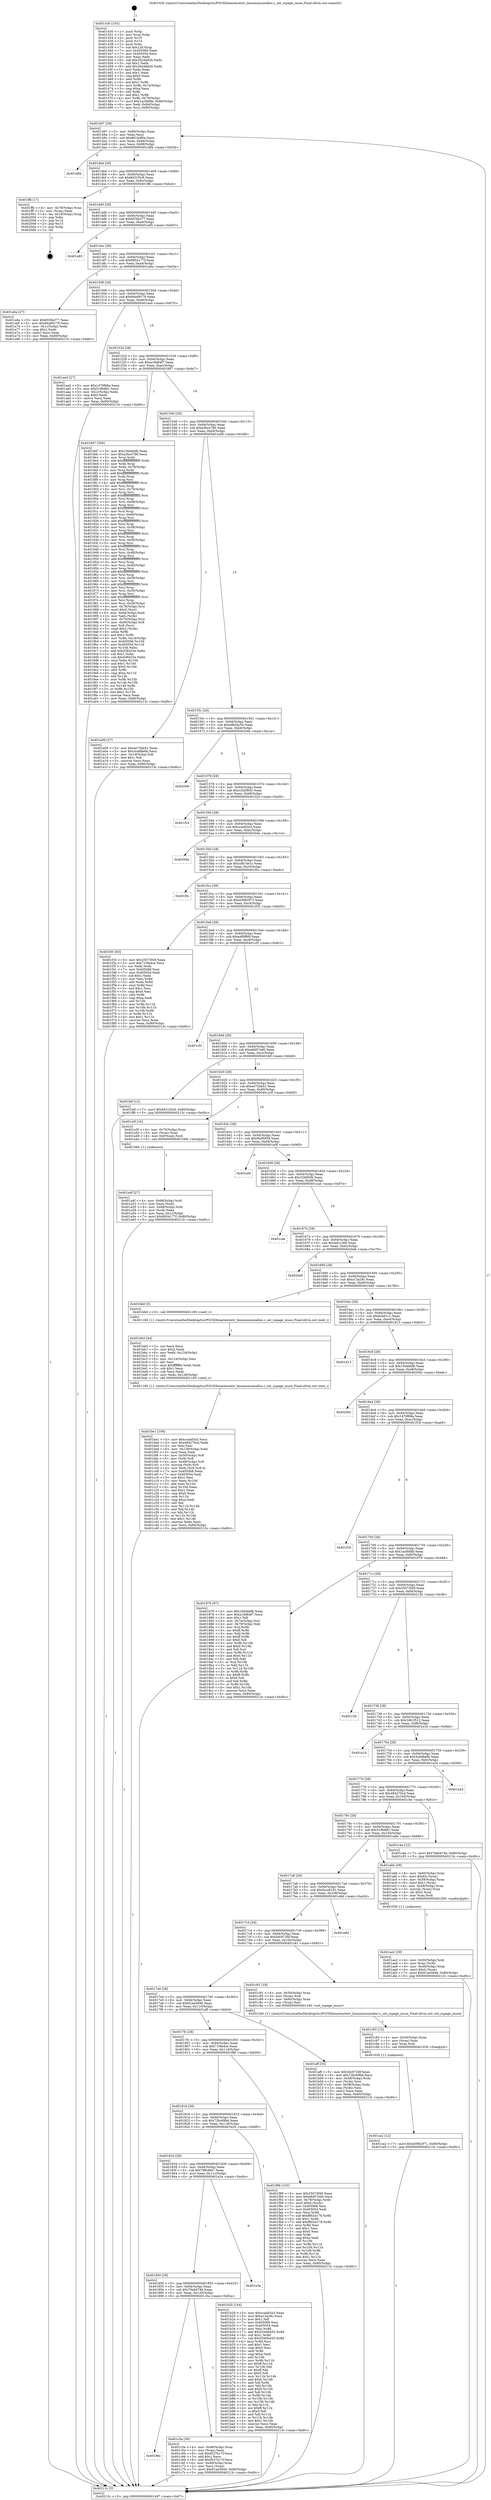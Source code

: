 digraph "0x401430" {
  label = "0x401430 (/mnt/c/Users/mathe/Desktop/tcc/POCII/binaries/extr_linuxmmzsmalloc.c_set_zspage_inuse_Final-ollvm.out::main(0))"
  labelloc = "t"
  node[shape=record]

  Entry [label="",width=0.3,height=0.3,shape=circle,fillcolor=black,style=filled]
  "0x401497" [label="{
     0x401497 [29]\l
     | [instrs]\l
     &nbsp;&nbsp;0x401497 \<+3\>: mov -0x80(%rbp),%eax\l
     &nbsp;&nbsp;0x40149a \<+2\>: mov %eax,%ecx\l
     &nbsp;&nbsp;0x40149c \<+6\>: sub $0x801bdf6a,%ecx\l
     &nbsp;&nbsp;0x4014a2 \<+6\>: mov %eax,-0x94(%rbp)\l
     &nbsp;&nbsp;0x4014a8 \<+6\>: mov %ecx,-0x98(%rbp)\l
     &nbsp;&nbsp;0x4014ae \<+6\>: je 0000000000401d6b \<main+0x93b\>\l
  }"]
  "0x401d6b" [label="{
     0x401d6b\l
  }", style=dashed]
  "0x4014b4" [label="{
     0x4014b4 [28]\l
     | [instrs]\l
     &nbsp;&nbsp;0x4014b4 \<+5\>: jmp 00000000004014b9 \<main+0x89\>\l
     &nbsp;&nbsp;0x4014b9 \<+6\>: mov -0x94(%rbp),%eax\l
     &nbsp;&nbsp;0x4014bf \<+5\>: sub $0x8431f3c8,%eax\l
     &nbsp;&nbsp;0x4014c4 \<+6\>: mov %eax,-0x9c(%rbp)\l
     &nbsp;&nbsp;0x4014ca \<+6\>: je 0000000000401ffb \<main+0xbcb\>\l
  }"]
  Exit [label="",width=0.3,height=0.3,shape=circle,fillcolor=black,style=filled,peripheries=2]
  "0x401ffb" [label="{
     0x401ffb [17]\l
     | [instrs]\l
     &nbsp;&nbsp;0x401ffb \<+4\>: mov -0x78(%rbp),%rax\l
     &nbsp;&nbsp;0x401fff \<+2\>: mov (%rax),%eax\l
     &nbsp;&nbsp;0x402001 \<+4\>: lea -0x18(%rbp),%rsp\l
     &nbsp;&nbsp;0x402005 \<+1\>: pop %rbx\l
     &nbsp;&nbsp;0x402006 \<+2\>: pop %r14\l
     &nbsp;&nbsp;0x402008 \<+2\>: pop %r15\l
     &nbsp;&nbsp;0x40200a \<+1\>: pop %rbp\l
     &nbsp;&nbsp;0x40200b \<+1\>: ret\l
  }"]
  "0x4014d0" [label="{
     0x4014d0 [28]\l
     | [instrs]\l
     &nbsp;&nbsp;0x4014d0 \<+5\>: jmp 00000000004014d5 \<main+0xa5\>\l
     &nbsp;&nbsp;0x4014d5 \<+6\>: mov -0x94(%rbp),%eax\l
     &nbsp;&nbsp;0x4014db \<+5\>: sub $0x853fa377,%eax\l
     &nbsp;&nbsp;0x4014e0 \<+6\>: mov %eax,-0xa0(%rbp)\l
     &nbsp;&nbsp;0x4014e6 \<+6\>: je 0000000000401a85 \<main+0x655\>\l
  }"]
  "0x401ca2" [label="{
     0x401ca2 [12]\l
     | [instrs]\l
     &nbsp;&nbsp;0x401ca2 \<+7\>: movl $0xd3982971,-0x80(%rbp)\l
     &nbsp;&nbsp;0x401ca9 \<+5\>: jmp 000000000040213c \<main+0xd0c\>\l
  }"]
  "0x401a85" [label="{
     0x401a85\l
  }", style=dashed]
  "0x4014ec" [label="{
     0x4014ec [28]\l
     | [instrs]\l
     &nbsp;&nbsp;0x4014ec \<+5\>: jmp 00000000004014f1 \<main+0xc1\>\l
     &nbsp;&nbsp;0x4014f1 \<+6\>: mov -0x94(%rbp),%eax\l
     &nbsp;&nbsp;0x4014f7 \<+5\>: sub $0x8954177f,%eax\l
     &nbsp;&nbsp;0x4014fc \<+6\>: mov %eax,-0xa4(%rbp)\l
     &nbsp;&nbsp;0x401502 \<+6\>: je 0000000000401a6a \<main+0x63a\>\l
  }"]
  "0x401c93" [label="{
     0x401c93 [15]\l
     | [instrs]\l
     &nbsp;&nbsp;0x401c93 \<+4\>: mov -0x50(%rbp),%rax\l
     &nbsp;&nbsp;0x401c97 \<+3\>: mov (%rax),%rax\l
     &nbsp;&nbsp;0x401c9a \<+3\>: mov %rax,%rdi\l
     &nbsp;&nbsp;0x401c9d \<+5\>: call 0000000000401030 \<free@plt\>\l
     | [calls]\l
     &nbsp;&nbsp;0x401030 \{1\} (unknown)\l
  }"]
  "0x401a6a" [label="{
     0x401a6a [27]\l
     | [instrs]\l
     &nbsp;&nbsp;0x401a6a \<+5\>: mov $0x853fa377,%eax\l
     &nbsp;&nbsp;0x401a6f \<+5\>: mov $0x94a99179,%ecx\l
     &nbsp;&nbsp;0x401a74 \<+3\>: mov -0x1c(%rbp),%edx\l
     &nbsp;&nbsp;0x401a77 \<+3\>: cmp $0x1,%edx\l
     &nbsp;&nbsp;0x401a7a \<+3\>: cmovl %ecx,%eax\l
     &nbsp;&nbsp;0x401a7d \<+3\>: mov %eax,-0x80(%rbp)\l
     &nbsp;&nbsp;0x401a80 \<+5\>: jmp 000000000040213c \<main+0xd0c\>\l
  }"]
  "0x401508" [label="{
     0x401508 [28]\l
     | [instrs]\l
     &nbsp;&nbsp;0x401508 \<+5\>: jmp 000000000040150d \<main+0xdd\>\l
     &nbsp;&nbsp;0x40150d \<+6\>: mov -0x94(%rbp),%eax\l
     &nbsp;&nbsp;0x401513 \<+5\>: sub $0x94a99179,%eax\l
     &nbsp;&nbsp;0x401518 \<+6\>: mov %eax,-0xa8(%rbp)\l
     &nbsp;&nbsp;0x40151e \<+6\>: je 0000000000401aa0 \<main+0x670\>\l
  }"]
  "0x40186c" [label="{
     0x40186c\l
  }", style=dashed]
  "0x401aa0" [label="{
     0x401aa0 [27]\l
     | [instrs]\l
     &nbsp;&nbsp;0x401aa0 \<+5\>: mov $0x1479f68a,%eax\l
     &nbsp;&nbsp;0x401aa5 \<+5\>: mov $0x51f9dfd1,%ecx\l
     &nbsp;&nbsp;0x401aaa \<+3\>: mov -0x1c(%rbp),%edx\l
     &nbsp;&nbsp;0x401aad \<+3\>: cmp $0x0,%edx\l
     &nbsp;&nbsp;0x401ab0 \<+3\>: cmove %ecx,%eax\l
     &nbsp;&nbsp;0x401ab3 \<+3\>: mov %eax,-0x80(%rbp)\l
     &nbsp;&nbsp;0x401ab6 \<+5\>: jmp 000000000040213c \<main+0xd0c\>\l
  }"]
  "0x401524" [label="{
     0x401524 [28]\l
     | [instrs]\l
     &nbsp;&nbsp;0x401524 \<+5\>: jmp 0000000000401529 \<main+0xf9\>\l
     &nbsp;&nbsp;0x401529 \<+6\>: mov -0x94(%rbp),%eax\l
     &nbsp;&nbsp;0x40152f \<+5\>: sub $0xa19d64f7,%eax\l
     &nbsp;&nbsp;0x401534 \<+6\>: mov %eax,-0xac(%rbp)\l
     &nbsp;&nbsp;0x40153a \<+6\>: je 00000000004018d7 \<main+0x4a7\>\l
  }"]
  "0x401c5a" [label="{
     0x401c5a [39]\l
     | [instrs]\l
     &nbsp;&nbsp;0x401c5a \<+4\>: mov -0x48(%rbp),%rax\l
     &nbsp;&nbsp;0x401c5e \<+2\>: mov (%rax),%ecx\l
     &nbsp;&nbsp;0x401c60 \<+6\>: sub $0xf537b17f,%ecx\l
     &nbsp;&nbsp;0x401c66 \<+3\>: add $0x1,%ecx\l
     &nbsp;&nbsp;0x401c69 \<+6\>: add $0xf537b17f,%ecx\l
     &nbsp;&nbsp;0x401c6f \<+4\>: mov -0x48(%rbp),%rax\l
     &nbsp;&nbsp;0x401c73 \<+2\>: mov %ecx,(%rax)\l
     &nbsp;&nbsp;0x401c75 \<+7\>: movl $0x61ae5646,-0x80(%rbp)\l
     &nbsp;&nbsp;0x401c7c \<+5\>: jmp 000000000040213c \<main+0xd0c\>\l
  }"]
  "0x4018d7" [label="{
     0x4018d7 [306]\l
     | [instrs]\l
     &nbsp;&nbsp;0x4018d7 \<+5\>: mov $0x10d4bbfb,%eax\l
     &nbsp;&nbsp;0x4018dc \<+5\>: mov $0xa3bce786,%ecx\l
     &nbsp;&nbsp;0x4018e1 \<+3\>: mov %rsp,%rdx\l
     &nbsp;&nbsp;0x4018e4 \<+4\>: add $0xfffffffffffffff0,%rdx\l
     &nbsp;&nbsp;0x4018e8 \<+3\>: mov %rdx,%rsp\l
     &nbsp;&nbsp;0x4018eb \<+4\>: mov %rdx,-0x78(%rbp)\l
     &nbsp;&nbsp;0x4018ef \<+3\>: mov %rsp,%rdx\l
     &nbsp;&nbsp;0x4018f2 \<+4\>: add $0xfffffffffffffff0,%rdx\l
     &nbsp;&nbsp;0x4018f6 \<+3\>: mov %rdx,%rsp\l
     &nbsp;&nbsp;0x4018f9 \<+3\>: mov %rsp,%rsi\l
     &nbsp;&nbsp;0x4018fc \<+4\>: add $0xfffffffffffffff0,%rsi\l
     &nbsp;&nbsp;0x401900 \<+3\>: mov %rsi,%rsp\l
     &nbsp;&nbsp;0x401903 \<+4\>: mov %rsi,-0x70(%rbp)\l
     &nbsp;&nbsp;0x401907 \<+3\>: mov %rsp,%rsi\l
     &nbsp;&nbsp;0x40190a \<+4\>: add $0xfffffffffffffff0,%rsi\l
     &nbsp;&nbsp;0x40190e \<+3\>: mov %rsi,%rsp\l
     &nbsp;&nbsp;0x401911 \<+4\>: mov %rsi,-0x68(%rbp)\l
     &nbsp;&nbsp;0x401915 \<+3\>: mov %rsp,%rsi\l
     &nbsp;&nbsp;0x401918 \<+4\>: add $0xfffffffffffffff0,%rsi\l
     &nbsp;&nbsp;0x40191c \<+3\>: mov %rsi,%rsp\l
     &nbsp;&nbsp;0x40191f \<+4\>: mov %rsi,-0x60(%rbp)\l
     &nbsp;&nbsp;0x401923 \<+3\>: mov %rsp,%rsi\l
     &nbsp;&nbsp;0x401926 \<+4\>: add $0xfffffffffffffff0,%rsi\l
     &nbsp;&nbsp;0x40192a \<+3\>: mov %rsi,%rsp\l
     &nbsp;&nbsp;0x40192d \<+4\>: mov %rsi,-0x58(%rbp)\l
     &nbsp;&nbsp;0x401931 \<+3\>: mov %rsp,%rsi\l
     &nbsp;&nbsp;0x401934 \<+4\>: add $0xfffffffffffffff0,%rsi\l
     &nbsp;&nbsp;0x401938 \<+3\>: mov %rsi,%rsp\l
     &nbsp;&nbsp;0x40193b \<+4\>: mov %rsi,-0x50(%rbp)\l
     &nbsp;&nbsp;0x40193f \<+3\>: mov %rsp,%rsi\l
     &nbsp;&nbsp;0x401942 \<+4\>: add $0xfffffffffffffff0,%rsi\l
     &nbsp;&nbsp;0x401946 \<+3\>: mov %rsi,%rsp\l
     &nbsp;&nbsp;0x401949 \<+4\>: mov %rsi,-0x48(%rbp)\l
     &nbsp;&nbsp;0x40194d \<+3\>: mov %rsp,%rsi\l
     &nbsp;&nbsp;0x401950 \<+4\>: add $0xfffffffffffffff0,%rsi\l
     &nbsp;&nbsp;0x401954 \<+3\>: mov %rsi,%rsp\l
     &nbsp;&nbsp;0x401957 \<+4\>: mov %rsi,-0x40(%rbp)\l
     &nbsp;&nbsp;0x40195b \<+3\>: mov %rsp,%rsi\l
     &nbsp;&nbsp;0x40195e \<+4\>: add $0xfffffffffffffff0,%rsi\l
     &nbsp;&nbsp;0x401962 \<+3\>: mov %rsi,%rsp\l
     &nbsp;&nbsp;0x401965 \<+4\>: mov %rsi,-0x38(%rbp)\l
     &nbsp;&nbsp;0x401969 \<+3\>: mov %rsp,%rsi\l
     &nbsp;&nbsp;0x40196c \<+4\>: add $0xfffffffffffffff0,%rsi\l
     &nbsp;&nbsp;0x401970 \<+3\>: mov %rsi,%rsp\l
     &nbsp;&nbsp;0x401973 \<+4\>: mov %rsi,-0x30(%rbp)\l
     &nbsp;&nbsp;0x401977 \<+3\>: mov %rsp,%rsi\l
     &nbsp;&nbsp;0x40197a \<+4\>: add $0xfffffffffffffff0,%rsi\l
     &nbsp;&nbsp;0x40197e \<+3\>: mov %rsi,%rsp\l
     &nbsp;&nbsp;0x401981 \<+4\>: mov %rsi,-0x28(%rbp)\l
     &nbsp;&nbsp;0x401985 \<+4\>: mov -0x78(%rbp),%rsi\l
     &nbsp;&nbsp;0x401989 \<+6\>: movl $0x0,(%rsi)\l
     &nbsp;&nbsp;0x40198f \<+6\>: mov -0x84(%rbp),%edi\l
     &nbsp;&nbsp;0x401995 \<+2\>: mov %edi,(%rdx)\l
     &nbsp;&nbsp;0x401997 \<+4\>: mov -0x70(%rbp),%rsi\l
     &nbsp;&nbsp;0x40199b \<+7\>: mov -0x90(%rbp),%r8\l
     &nbsp;&nbsp;0x4019a2 \<+3\>: mov %r8,(%rsi)\l
     &nbsp;&nbsp;0x4019a5 \<+3\>: cmpl $0x2,(%rdx)\l
     &nbsp;&nbsp;0x4019a8 \<+4\>: setne %r9b\l
     &nbsp;&nbsp;0x4019ac \<+4\>: and $0x1,%r9b\l
     &nbsp;&nbsp;0x4019b0 \<+4\>: mov %r9b,-0x1d(%rbp)\l
     &nbsp;&nbsp;0x4019b4 \<+8\>: mov 0x405068,%r10d\l
     &nbsp;&nbsp;0x4019bc \<+8\>: mov 0x405054,%r11d\l
     &nbsp;&nbsp;0x4019c4 \<+3\>: mov %r10d,%ebx\l
     &nbsp;&nbsp;0x4019c7 \<+6\>: add $0xd38425e,%ebx\l
     &nbsp;&nbsp;0x4019cd \<+3\>: sub $0x1,%ebx\l
     &nbsp;&nbsp;0x4019d0 \<+6\>: sub $0xd38425e,%ebx\l
     &nbsp;&nbsp;0x4019d6 \<+4\>: imul %ebx,%r10d\l
     &nbsp;&nbsp;0x4019da \<+4\>: and $0x1,%r10d\l
     &nbsp;&nbsp;0x4019de \<+4\>: cmp $0x0,%r10d\l
     &nbsp;&nbsp;0x4019e2 \<+4\>: sete %r9b\l
     &nbsp;&nbsp;0x4019e6 \<+4\>: cmp $0xa,%r11d\l
     &nbsp;&nbsp;0x4019ea \<+4\>: setl %r14b\l
     &nbsp;&nbsp;0x4019ee \<+3\>: mov %r9b,%r15b\l
     &nbsp;&nbsp;0x4019f1 \<+3\>: and %r14b,%r15b\l
     &nbsp;&nbsp;0x4019f4 \<+3\>: xor %r14b,%r9b\l
     &nbsp;&nbsp;0x4019f7 \<+3\>: or %r9b,%r15b\l
     &nbsp;&nbsp;0x4019fa \<+4\>: test $0x1,%r15b\l
     &nbsp;&nbsp;0x4019fe \<+3\>: cmovne %ecx,%eax\l
     &nbsp;&nbsp;0x401a01 \<+3\>: mov %eax,-0x80(%rbp)\l
     &nbsp;&nbsp;0x401a04 \<+5\>: jmp 000000000040213c \<main+0xd0c\>\l
  }"]
  "0x401540" [label="{
     0x401540 [28]\l
     | [instrs]\l
     &nbsp;&nbsp;0x401540 \<+5\>: jmp 0000000000401545 \<main+0x115\>\l
     &nbsp;&nbsp;0x401545 \<+6\>: mov -0x94(%rbp),%eax\l
     &nbsp;&nbsp;0x40154b \<+5\>: sub $0xa3bce786,%eax\l
     &nbsp;&nbsp;0x401550 \<+6\>: mov %eax,-0xb0(%rbp)\l
     &nbsp;&nbsp;0x401556 \<+6\>: je 0000000000401a09 \<main+0x5d9\>\l
  }"]
  "0x401850" [label="{
     0x401850 [28]\l
     | [instrs]\l
     &nbsp;&nbsp;0x401850 \<+5\>: jmp 0000000000401855 \<main+0x425\>\l
     &nbsp;&nbsp;0x401855 \<+6\>: mov -0x94(%rbp),%eax\l
     &nbsp;&nbsp;0x40185b \<+5\>: sub $0x79a6474b,%eax\l
     &nbsp;&nbsp;0x401860 \<+6\>: mov %eax,-0x120(%rbp)\l
     &nbsp;&nbsp;0x401866 \<+6\>: je 0000000000401c5a \<main+0x82a\>\l
  }"]
  "0x401a09" [label="{
     0x401a09 [27]\l
     | [instrs]\l
     &nbsp;&nbsp;0x401a09 \<+5\>: mov $0xee72bb41,%eax\l
     &nbsp;&nbsp;0x401a0e \<+5\>: mov $0x3cdd8e6b,%ecx\l
     &nbsp;&nbsp;0x401a13 \<+3\>: mov -0x1d(%rbp),%dl\l
     &nbsp;&nbsp;0x401a16 \<+3\>: test $0x1,%dl\l
     &nbsp;&nbsp;0x401a19 \<+3\>: cmovne %ecx,%eax\l
     &nbsp;&nbsp;0x401a1c \<+3\>: mov %eax,-0x80(%rbp)\l
     &nbsp;&nbsp;0x401a1f \<+5\>: jmp 000000000040213c \<main+0xd0c\>\l
  }"]
  "0x40155c" [label="{
     0x40155c [28]\l
     | [instrs]\l
     &nbsp;&nbsp;0x40155c \<+5\>: jmp 0000000000401561 \<main+0x131\>\l
     &nbsp;&nbsp;0x401561 \<+6\>: mov -0x94(%rbp),%eax\l
     &nbsp;&nbsp;0x401567 \<+5\>: sub $0xa9b3ac5b,%eax\l
     &nbsp;&nbsp;0x40156c \<+6\>: mov %eax,-0xb4(%rbp)\l
     &nbsp;&nbsp;0x401572 \<+6\>: je 00000000004020fe \<main+0xcce\>\l
  }"]
  "0x401e3a" [label="{
     0x401e3a\l
  }", style=dashed]
  "0x4020fe" [label="{
     0x4020fe\l
  }", style=dashed]
  "0x401578" [label="{
     0x401578 [28]\l
     | [instrs]\l
     &nbsp;&nbsp;0x401578 \<+5\>: jmp 000000000040157d \<main+0x14d\>\l
     &nbsp;&nbsp;0x40157d \<+6\>: mov -0x94(%rbp),%eax\l
     &nbsp;&nbsp;0x401583 \<+5\>: sub $0xc3d2f845,%eax\l
     &nbsp;&nbsp;0x401588 \<+6\>: mov %eax,-0xb8(%rbp)\l
     &nbsp;&nbsp;0x40158e \<+6\>: je 0000000000401f24 \<main+0xaf4\>\l
  }"]
  "0x401be1" [label="{
     0x401be1 [109]\l
     | [instrs]\l
     &nbsp;&nbsp;0x401be1 \<+5\>: mov $0xccadd3a3,%ecx\l
     &nbsp;&nbsp;0x401be6 \<+5\>: mov $0x484270cd,%edx\l
     &nbsp;&nbsp;0x401beb \<+2\>: xor %esi,%esi\l
     &nbsp;&nbsp;0x401bed \<+6\>: mov -0x128(%rbp),%edi\l
     &nbsp;&nbsp;0x401bf3 \<+3\>: imul %eax,%edi\l
     &nbsp;&nbsp;0x401bf6 \<+4\>: mov -0x50(%rbp),%r8\l
     &nbsp;&nbsp;0x401bfa \<+3\>: mov (%r8),%r8\l
     &nbsp;&nbsp;0x401bfd \<+4\>: mov -0x48(%rbp),%r9\l
     &nbsp;&nbsp;0x401c01 \<+3\>: movslq (%r9),%r9\l
     &nbsp;&nbsp;0x401c04 \<+4\>: mov %edi,(%r8,%r9,4)\l
     &nbsp;&nbsp;0x401c08 \<+7\>: mov 0x405068,%eax\l
     &nbsp;&nbsp;0x401c0f \<+7\>: mov 0x405054,%edi\l
     &nbsp;&nbsp;0x401c16 \<+3\>: sub $0x1,%esi\l
     &nbsp;&nbsp;0x401c19 \<+3\>: mov %eax,%r10d\l
     &nbsp;&nbsp;0x401c1c \<+3\>: add %esi,%r10d\l
     &nbsp;&nbsp;0x401c1f \<+4\>: imul %r10d,%eax\l
     &nbsp;&nbsp;0x401c23 \<+3\>: and $0x1,%eax\l
     &nbsp;&nbsp;0x401c26 \<+3\>: cmp $0x0,%eax\l
     &nbsp;&nbsp;0x401c29 \<+4\>: sete %r11b\l
     &nbsp;&nbsp;0x401c2d \<+3\>: cmp $0xa,%edi\l
     &nbsp;&nbsp;0x401c30 \<+3\>: setl %bl\l
     &nbsp;&nbsp;0x401c33 \<+3\>: mov %r11b,%r14b\l
     &nbsp;&nbsp;0x401c36 \<+3\>: and %bl,%r14b\l
     &nbsp;&nbsp;0x401c39 \<+3\>: xor %bl,%r11b\l
     &nbsp;&nbsp;0x401c3c \<+3\>: or %r11b,%r14b\l
     &nbsp;&nbsp;0x401c3f \<+4\>: test $0x1,%r14b\l
     &nbsp;&nbsp;0x401c43 \<+3\>: cmovne %edx,%ecx\l
     &nbsp;&nbsp;0x401c46 \<+3\>: mov %ecx,-0x80(%rbp)\l
     &nbsp;&nbsp;0x401c49 \<+5\>: jmp 000000000040213c \<main+0xd0c\>\l
  }"]
  "0x401f24" [label="{
     0x401f24\l
  }", style=dashed]
  "0x401594" [label="{
     0x401594 [28]\l
     | [instrs]\l
     &nbsp;&nbsp;0x401594 \<+5\>: jmp 0000000000401599 \<main+0x169\>\l
     &nbsp;&nbsp;0x401599 \<+6\>: mov -0x94(%rbp),%eax\l
     &nbsp;&nbsp;0x40159f \<+5\>: sub $0xccadd3a3,%eax\l
     &nbsp;&nbsp;0x4015a4 \<+6\>: mov %eax,-0xbc(%rbp)\l
     &nbsp;&nbsp;0x4015aa \<+6\>: je 000000000040204e \<main+0xc1e\>\l
  }"]
  "0x401bb5" [label="{
     0x401bb5 [44]\l
     | [instrs]\l
     &nbsp;&nbsp;0x401bb5 \<+2\>: xor %ecx,%ecx\l
     &nbsp;&nbsp;0x401bb7 \<+5\>: mov $0x2,%edx\l
     &nbsp;&nbsp;0x401bbc \<+6\>: mov %edx,-0x124(%rbp)\l
     &nbsp;&nbsp;0x401bc2 \<+1\>: cltd\l
     &nbsp;&nbsp;0x401bc3 \<+6\>: mov -0x124(%rbp),%esi\l
     &nbsp;&nbsp;0x401bc9 \<+2\>: idiv %esi\l
     &nbsp;&nbsp;0x401bcb \<+6\>: imul $0xfffffffe,%edx,%edx\l
     &nbsp;&nbsp;0x401bd1 \<+3\>: sub $0x1,%ecx\l
     &nbsp;&nbsp;0x401bd4 \<+2\>: sub %ecx,%edx\l
     &nbsp;&nbsp;0x401bd6 \<+6\>: mov %edx,-0x128(%rbp)\l
     &nbsp;&nbsp;0x401bdc \<+5\>: call 0000000000401160 \<next_i\>\l
     | [calls]\l
     &nbsp;&nbsp;0x401160 \{1\} (/mnt/c/Users/mathe/Desktop/tcc/POCII/binaries/extr_linuxmmzsmalloc.c_set_zspage_inuse_Final-ollvm.out::next_i)\l
  }"]
  "0x40204e" [label="{
     0x40204e\l
  }", style=dashed]
  "0x4015b0" [label="{
     0x4015b0 [28]\l
     | [instrs]\l
     &nbsp;&nbsp;0x4015b0 \<+5\>: jmp 00000000004015b5 \<main+0x185\>\l
     &nbsp;&nbsp;0x4015b5 \<+6\>: mov -0x94(%rbp),%eax\l
     &nbsp;&nbsp;0x4015bb \<+5\>: sub $0xcd814e1c,%eax\l
     &nbsp;&nbsp;0x4015c0 \<+6\>: mov %eax,-0xc0(%rbp)\l
     &nbsp;&nbsp;0x4015c6 \<+6\>: je 0000000000401f0c \<main+0xadc\>\l
  }"]
  "0x401834" [label="{
     0x401834 [28]\l
     | [instrs]\l
     &nbsp;&nbsp;0x401834 \<+5\>: jmp 0000000000401839 \<main+0x409\>\l
     &nbsp;&nbsp;0x401839 \<+6\>: mov -0x94(%rbp),%eax\l
     &nbsp;&nbsp;0x40183f \<+5\>: sub $0x78fe48a7,%eax\l
     &nbsp;&nbsp;0x401844 \<+6\>: mov %eax,-0x11c(%rbp)\l
     &nbsp;&nbsp;0x40184a \<+6\>: je 0000000000401e3a \<main+0xa0a\>\l
  }"]
  "0x401f0c" [label="{
     0x401f0c\l
  }", style=dashed]
  "0x4015cc" [label="{
     0x4015cc [28]\l
     | [instrs]\l
     &nbsp;&nbsp;0x4015cc \<+5\>: jmp 00000000004015d1 \<main+0x1a1\>\l
     &nbsp;&nbsp;0x4015d1 \<+6\>: mov -0x94(%rbp),%eax\l
     &nbsp;&nbsp;0x4015d7 \<+5\>: sub $0xd3982971,%eax\l
     &nbsp;&nbsp;0x4015dc \<+6\>: mov %eax,-0xc4(%rbp)\l
     &nbsp;&nbsp;0x4015e2 \<+6\>: je 0000000000401f35 \<main+0xb05\>\l
  }"]
  "0x401b20" [label="{
     0x401b20 [144]\l
     | [instrs]\l
     &nbsp;&nbsp;0x401b20 \<+5\>: mov $0xccadd3a3,%eax\l
     &nbsp;&nbsp;0x401b25 \<+5\>: mov $0xa13a28c,%ecx\l
     &nbsp;&nbsp;0x401b2a \<+2\>: mov $0x1,%dl\l
     &nbsp;&nbsp;0x401b2c \<+7\>: mov 0x405068,%esi\l
     &nbsp;&nbsp;0x401b33 \<+7\>: mov 0x405054,%edi\l
     &nbsp;&nbsp;0x401b3a \<+3\>: mov %esi,%r8d\l
     &nbsp;&nbsp;0x401b3d \<+7\>: add $0x5340b455,%r8d\l
     &nbsp;&nbsp;0x401b44 \<+4\>: sub $0x1,%r8d\l
     &nbsp;&nbsp;0x401b48 \<+7\>: sub $0x5340b455,%r8d\l
     &nbsp;&nbsp;0x401b4f \<+4\>: imul %r8d,%esi\l
     &nbsp;&nbsp;0x401b53 \<+3\>: and $0x1,%esi\l
     &nbsp;&nbsp;0x401b56 \<+3\>: cmp $0x0,%esi\l
     &nbsp;&nbsp;0x401b59 \<+4\>: sete %r9b\l
     &nbsp;&nbsp;0x401b5d \<+3\>: cmp $0xa,%edi\l
     &nbsp;&nbsp;0x401b60 \<+4\>: setl %r10b\l
     &nbsp;&nbsp;0x401b64 \<+3\>: mov %r9b,%r11b\l
     &nbsp;&nbsp;0x401b67 \<+4\>: xor $0xff,%r11b\l
     &nbsp;&nbsp;0x401b6b \<+3\>: mov %r10b,%bl\l
     &nbsp;&nbsp;0x401b6e \<+3\>: xor $0xff,%bl\l
     &nbsp;&nbsp;0x401b71 \<+3\>: xor $0x0,%dl\l
     &nbsp;&nbsp;0x401b74 \<+3\>: mov %r11b,%r14b\l
     &nbsp;&nbsp;0x401b77 \<+4\>: and $0x0,%r14b\l
     &nbsp;&nbsp;0x401b7b \<+3\>: and %dl,%r9b\l
     &nbsp;&nbsp;0x401b7e \<+3\>: mov %bl,%r15b\l
     &nbsp;&nbsp;0x401b81 \<+4\>: and $0x0,%r15b\l
     &nbsp;&nbsp;0x401b85 \<+3\>: and %dl,%r10b\l
     &nbsp;&nbsp;0x401b88 \<+3\>: or %r9b,%r14b\l
     &nbsp;&nbsp;0x401b8b \<+3\>: or %r10b,%r15b\l
     &nbsp;&nbsp;0x401b8e \<+3\>: xor %r15b,%r14b\l
     &nbsp;&nbsp;0x401b91 \<+3\>: or %bl,%r11b\l
     &nbsp;&nbsp;0x401b94 \<+4\>: xor $0xff,%r11b\l
     &nbsp;&nbsp;0x401b98 \<+3\>: or $0x0,%dl\l
     &nbsp;&nbsp;0x401b9b \<+3\>: and %dl,%r11b\l
     &nbsp;&nbsp;0x401b9e \<+3\>: or %r11b,%r14b\l
     &nbsp;&nbsp;0x401ba1 \<+4\>: test $0x1,%r14b\l
     &nbsp;&nbsp;0x401ba5 \<+3\>: cmovne %ecx,%eax\l
     &nbsp;&nbsp;0x401ba8 \<+3\>: mov %eax,-0x80(%rbp)\l
     &nbsp;&nbsp;0x401bab \<+5\>: jmp 000000000040213c \<main+0xd0c\>\l
  }"]
  "0x401f35" [label="{
     0x401f35 [83]\l
     | [instrs]\l
     &nbsp;&nbsp;0x401f35 \<+5\>: mov $0x25073f49,%eax\l
     &nbsp;&nbsp;0x401f3a \<+5\>: mov $0x710fa4ce,%ecx\l
     &nbsp;&nbsp;0x401f3f \<+2\>: xor %edx,%edx\l
     &nbsp;&nbsp;0x401f41 \<+7\>: mov 0x405068,%esi\l
     &nbsp;&nbsp;0x401f48 \<+7\>: mov 0x405054,%edi\l
     &nbsp;&nbsp;0x401f4f \<+3\>: sub $0x1,%edx\l
     &nbsp;&nbsp;0x401f52 \<+3\>: mov %esi,%r8d\l
     &nbsp;&nbsp;0x401f55 \<+3\>: add %edx,%r8d\l
     &nbsp;&nbsp;0x401f58 \<+4\>: imul %r8d,%esi\l
     &nbsp;&nbsp;0x401f5c \<+3\>: and $0x1,%esi\l
     &nbsp;&nbsp;0x401f5f \<+3\>: cmp $0x0,%esi\l
     &nbsp;&nbsp;0x401f62 \<+4\>: sete %r9b\l
     &nbsp;&nbsp;0x401f66 \<+3\>: cmp $0xa,%edi\l
     &nbsp;&nbsp;0x401f69 \<+4\>: setl %r10b\l
     &nbsp;&nbsp;0x401f6d \<+3\>: mov %r9b,%r11b\l
     &nbsp;&nbsp;0x401f70 \<+3\>: and %r10b,%r11b\l
     &nbsp;&nbsp;0x401f73 \<+3\>: xor %r10b,%r9b\l
     &nbsp;&nbsp;0x401f76 \<+3\>: or %r9b,%r11b\l
     &nbsp;&nbsp;0x401f79 \<+4\>: test $0x1,%r11b\l
     &nbsp;&nbsp;0x401f7d \<+3\>: cmovne %ecx,%eax\l
     &nbsp;&nbsp;0x401f80 \<+3\>: mov %eax,-0x80(%rbp)\l
     &nbsp;&nbsp;0x401f83 \<+5\>: jmp 000000000040213c \<main+0xd0c\>\l
  }"]
  "0x4015e8" [label="{
     0x4015e8 [28]\l
     | [instrs]\l
     &nbsp;&nbsp;0x4015e8 \<+5\>: jmp 00000000004015ed \<main+0x1bd\>\l
     &nbsp;&nbsp;0x4015ed \<+6\>: mov -0x94(%rbp),%eax\l
     &nbsp;&nbsp;0x4015f3 \<+5\>: sub $0xe4f0ffd9,%eax\l
     &nbsp;&nbsp;0x4015f8 \<+6\>: mov %eax,-0xc8(%rbp)\l
     &nbsp;&nbsp;0x4015fe \<+6\>: je 0000000000401cf2 \<main+0x8c2\>\l
  }"]
  "0x401818" [label="{
     0x401818 [28]\l
     | [instrs]\l
     &nbsp;&nbsp;0x401818 \<+5\>: jmp 000000000040181d \<main+0x3ed\>\l
     &nbsp;&nbsp;0x40181d \<+6\>: mov -0x94(%rbp),%eax\l
     &nbsp;&nbsp;0x401823 \<+5\>: sub $0x72bc69bd,%eax\l
     &nbsp;&nbsp;0x401828 \<+6\>: mov %eax,-0x118(%rbp)\l
     &nbsp;&nbsp;0x40182e \<+6\>: je 0000000000401b20 \<main+0x6f0\>\l
  }"]
  "0x401cf2" [label="{
     0x401cf2\l
  }", style=dashed]
  "0x401604" [label="{
     0x401604 [28]\l
     | [instrs]\l
     &nbsp;&nbsp;0x401604 \<+5\>: jmp 0000000000401609 \<main+0x1d9\>\l
     &nbsp;&nbsp;0x401609 \<+6\>: mov -0x94(%rbp),%eax\l
     &nbsp;&nbsp;0x40160f \<+5\>: sub $0xe8d57ed0,%eax\l
     &nbsp;&nbsp;0x401614 \<+6\>: mov %eax,-0xcc(%rbp)\l
     &nbsp;&nbsp;0x40161a \<+6\>: je 0000000000401fef \<main+0xbbf\>\l
  }"]
  "0x401f88" [label="{
     0x401f88 [103]\l
     | [instrs]\l
     &nbsp;&nbsp;0x401f88 \<+5\>: mov $0x25073f49,%eax\l
     &nbsp;&nbsp;0x401f8d \<+5\>: mov $0xe8d57ed0,%ecx\l
     &nbsp;&nbsp;0x401f92 \<+4\>: mov -0x78(%rbp),%rdx\l
     &nbsp;&nbsp;0x401f96 \<+6\>: movl $0x0,(%rdx)\l
     &nbsp;&nbsp;0x401f9c \<+7\>: mov 0x405068,%esi\l
     &nbsp;&nbsp;0x401fa3 \<+7\>: mov 0x405054,%edi\l
     &nbsp;&nbsp;0x401faa \<+3\>: mov %esi,%r8d\l
     &nbsp;&nbsp;0x401fad \<+7\>: sub $0xf892d178,%r8d\l
     &nbsp;&nbsp;0x401fb4 \<+4\>: sub $0x1,%r8d\l
     &nbsp;&nbsp;0x401fb8 \<+7\>: add $0xf892d178,%r8d\l
     &nbsp;&nbsp;0x401fbf \<+4\>: imul %r8d,%esi\l
     &nbsp;&nbsp;0x401fc3 \<+3\>: and $0x1,%esi\l
     &nbsp;&nbsp;0x401fc6 \<+3\>: cmp $0x0,%esi\l
     &nbsp;&nbsp;0x401fc9 \<+4\>: sete %r9b\l
     &nbsp;&nbsp;0x401fcd \<+3\>: cmp $0xa,%edi\l
     &nbsp;&nbsp;0x401fd0 \<+4\>: setl %r10b\l
     &nbsp;&nbsp;0x401fd4 \<+3\>: mov %r9b,%r11b\l
     &nbsp;&nbsp;0x401fd7 \<+3\>: and %r10b,%r11b\l
     &nbsp;&nbsp;0x401fda \<+3\>: xor %r10b,%r9b\l
     &nbsp;&nbsp;0x401fdd \<+3\>: or %r9b,%r11b\l
     &nbsp;&nbsp;0x401fe0 \<+4\>: test $0x1,%r11b\l
     &nbsp;&nbsp;0x401fe4 \<+3\>: cmovne %ecx,%eax\l
     &nbsp;&nbsp;0x401fe7 \<+3\>: mov %eax,-0x80(%rbp)\l
     &nbsp;&nbsp;0x401fea \<+5\>: jmp 000000000040213c \<main+0xd0c\>\l
  }"]
  "0x401fef" [label="{
     0x401fef [12]\l
     | [instrs]\l
     &nbsp;&nbsp;0x401fef \<+7\>: movl $0x8431f3c8,-0x80(%rbp)\l
     &nbsp;&nbsp;0x401ff6 \<+5\>: jmp 000000000040213c \<main+0xd0c\>\l
  }"]
  "0x401620" [label="{
     0x401620 [28]\l
     | [instrs]\l
     &nbsp;&nbsp;0x401620 \<+5\>: jmp 0000000000401625 \<main+0x1f5\>\l
     &nbsp;&nbsp;0x401625 \<+6\>: mov -0x94(%rbp),%eax\l
     &nbsp;&nbsp;0x40162b \<+5\>: sub $0xee72bb41,%eax\l
     &nbsp;&nbsp;0x401630 \<+6\>: mov %eax,-0xd0(%rbp)\l
     &nbsp;&nbsp;0x401636 \<+6\>: je 0000000000401a3f \<main+0x60f\>\l
  }"]
  "0x4017fc" [label="{
     0x4017fc [28]\l
     | [instrs]\l
     &nbsp;&nbsp;0x4017fc \<+5\>: jmp 0000000000401801 \<main+0x3d1\>\l
     &nbsp;&nbsp;0x401801 \<+6\>: mov -0x94(%rbp),%eax\l
     &nbsp;&nbsp;0x401807 \<+5\>: sub $0x710fa4ce,%eax\l
     &nbsp;&nbsp;0x40180c \<+6\>: mov %eax,-0x114(%rbp)\l
     &nbsp;&nbsp;0x401812 \<+6\>: je 0000000000401f88 \<main+0xb58\>\l
  }"]
  "0x401a3f" [label="{
     0x401a3f [16]\l
     | [instrs]\l
     &nbsp;&nbsp;0x401a3f \<+4\>: mov -0x70(%rbp),%rax\l
     &nbsp;&nbsp;0x401a43 \<+3\>: mov (%rax),%rax\l
     &nbsp;&nbsp;0x401a46 \<+4\>: mov 0x8(%rax),%rdi\l
     &nbsp;&nbsp;0x401a4a \<+5\>: call 0000000000401060 \<atoi@plt\>\l
     | [calls]\l
     &nbsp;&nbsp;0x401060 \{1\} (unknown)\l
  }"]
  "0x40163c" [label="{
     0x40163c [28]\l
     | [instrs]\l
     &nbsp;&nbsp;0x40163c \<+5\>: jmp 0000000000401641 \<main+0x211\>\l
     &nbsp;&nbsp;0x401641 \<+6\>: mov -0x94(%rbp),%eax\l
     &nbsp;&nbsp;0x401647 \<+5\>: sub $0xf6af5958,%eax\l
     &nbsp;&nbsp;0x40164c \<+6\>: mov %eax,-0xd4(%rbp)\l
     &nbsp;&nbsp;0x401652 \<+6\>: je 0000000000401e0f \<main+0x9df\>\l
  }"]
  "0x401aff" [label="{
     0x401aff [33]\l
     | [instrs]\l
     &nbsp;&nbsp;0x401aff \<+5\>: mov $0x5dc9726f,%eax\l
     &nbsp;&nbsp;0x401b04 \<+5\>: mov $0x72bc69bd,%ecx\l
     &nbsp;&nbsp;0x401b09 \<+4\>: mov -0x48(%rbp),%rdx\l
     &nbsp;&nbsp;0x401b0d \<+2\>: mov (%rdx),%esi\l
     &nbsp;&nbsp;0x401b0f \<+4\>: mov -0x58(%rbp),%rdx\l
     &nbsp;&nbsp;0x401b13 \<+2\>: cmp (%rdx),%esi\l
     &nbsp;&nbsp;0x401b15 \<+3\>: cmovl %ecx,%eax\l
     &nbsp;&nbsp;0x401b18 \<+3\>: mov %eax,-0x80(%rbp)\l
     &nbsp;&nbsp;0x401b1b \<+5\>: jmp 000000000040213c \<main+0xd0c\>\l
  }"]
  "0x401e0f" [label="{
     0x401e0f\l
  }", style=dashed]
  "0x401658" [label="{
     0x401658 [28]\l
     | [instrs]\l
     &nbsp;&nbsp;0x401658 \<+5\>: jmp 000000000040165d \<main+0x22d\>\l
     &nbsp;&nbsp;0x40165d \<+6\>: mov -0x94(%rbp),%eax\l
     &nbsp;&nbsp;0x401663 \<+5\>: sub $0x334950b,%eax\l
     &nbsp;&nbsp;0x401668 \<+6\>: mov %eax,-0xd8(%rbp)\l
     &nbsp;&nbsp;0x40166e \<+6\>: je 0000000000401cae \<main+0x87e\>\l
  }"]
  "0x4017e0" [label="{
     0x4017e0 [28]\l
     | [instrs]\l
     &nbsp;&nbsp;0x4017e0 \<+5\>: jmp 00000000004017e5 \<main+0x3b5\>\l
     &nbsp;&nbsp;0x4017e5 \<+6\>: mov -0x94(%rbp),%eax\l
     &nbsp;&nbsp;0x4017eb \<+5\>: sub $0x61ae5646,%eax\l
     &nbsp;&nbsp;0x4017f0 \<+6\>: mov %eax,-0x110(%rbp)\l
     &nbsp;&nbsp;0x4017f6 \<+6\>: je 0000000000401aff \<main+0x6cf\>\l
  }"]
  "0x401cae" [label="{
     0x401cae\l
  }", style=dashed]
  "0x401674" [label="{
     0x401674 [28]\l
     | [instrs]\l
     &nbsp;&nbsp;0x401674 \<+5\>: jmp 0000000000401679 \<main+0x249\>\l
     &nbsp;&nbsp;0x401679 \<+6\>: mov -0x94(%rbp),%eax\l
     &nbsp;&nbsp;0x40167f \<+5\>: sub $0x4dc1266,%eax\l
     &nbsp;&nbsp;0x401684 \<+6\>: mov %eax,-0xdc(%rbp)\l
     &nbsp;&nbsp;0x40168a \<+6\>: je 00000000004020a6 \<main+0xc76\>\l
  }"]
  "0x401c81" [label="{
     0x401c81 [18]\l
     | [instrs]\l
     &nbsp;&nbsp;0x401c81 \<+4\>: mov -0x50(%rbp),%rax\l
     &nbsp;&nbsp;0x401c85 \<+3\>: mov (%rax),%rdi\l
     &nbsp;&nbsp;0x401c88 \<+4\>: mov -0x60(%rbp),%rax\l
     &nbsp;&nbsp;0x401c8c \<+2\>: mov (%rax),%esi\l
     &nbsp;&nbsp;0x401c8e \<+5\>: call 0000000000401240 \<set_zspage_inuse\>\l
     | [calls]\l
     &nbsp;&nbsp;0x401240 \{1\} (/mnt/c/Users/mathe/Desktop/tcc/POCII/binaries/extr_linuxmmzsmalloc.c_set_zspage_inuse_Final-ollvm.out::set_zspage_inuse)\l
  }"]
  "0x4020a6" [label="{
     0x4020a6\l
  }", style=dashed]
  "0x401690" [label="{
     0x401690 [28]\l
     | [instrs]\l
     &nbsp;&nbsp;0x401690 \<+5\>: jmp 0000000000401695 \<main+0x265\>\l
     &nbsp;&nbsp;0x401695 \<+6\>: mov -0x94(%rbp),%eax\l
     &nbsp;&nbsp;0x40169b \<+5\>: sub $0xa13a28c,%eax\l
     &nbsp;&nbsp;0x4016a0 \<+6\>: mov %eax,-0xe0(%rbp)\l
     &nbsp;&nbsp;0x4016a6 \<+6\>: je 0000000000401bb0 \<main+0x780\>\l
  }"]
  "0x4017c4" [label="{
     0x4017c4 [28]\l
     | [instrs]\l
     &nbsp;&nbsp;0x4017c4 \<+5\>: jmp 00000000004017c9 \<main+0x399\>\l
     &nbsp;&nbsp;0x4017c9 \<+6\>: mov -0x94(%rbp),%eax\l
     &nbsp;&nbsp;0x4017cf \<+5\>: sub $0x5dc9726f,%eax\l
     &nbsp;&nbsp;0x4017d4 \<+6\>: mov %eax,-0x10c(%rbp)\l
     &nbsp;&nbsp;0x4017da \<+6\>: je 0000000000401c81 \<main+0x851\>\l
  }"]
  "0x401bb0" [label="{
     0x401bb0 [5]\l
     | [instrs]\l
     &nbsp;&nbsp;0x401bb0 \<+5\>: call 0000000000401160 \<next_i\>\l
     | [calls]\l
     &nbsp;&nbsp;0x401160 \{1\} (/mnt/c/Users/mathe/Desktop/tcc/POCII/binaries/extr_linuxmmzsmalloc.c_set_zspage_inuse_Final-ollvm.out::next_i)\l
  }"]
  "0x4016ac" [label="{
     0x4016ac [28]\l
     | [instrs]\l
     &nbsp;&nbsp;0x4016ac \<+5\>: jmp 00000000004016b1 \<main+0x281\>\l
     &nbsp;&nbsp;0x4016b1 \<+6\>: mov -0x94(%rbp),%eax\l
     &nbsp;&nbsp;0x4016b7 \<+5\>: sub $0xbce61c1,%eax\l
     &nbsp;&nbsp;0x4016bc \<+6\>: mov %eax,-0xe4(%rbp)\l
     &nbsp;&nbsp;0x4016c2 \<+6\>: je 0000000000401d13 \<main+0x8e3\>\l
  }"]
  "0x401e8d" [label="{
     0x401e8d\l
  }", style=dashed]
  "0x401d13" [label="{
     0x401d13\l
  }", style=dashed]
  "0x4016c8" [label="{
     0x4016c8 [28]\l
     | [instrs]\l
     &nbsp;&nbsp;0x4016c8 \<+5\>: jmp 00000000004016cd \<main+0x29d\>\l
     &nbsp;&nbsp;0x4016cd \<+6\>: mov -0x94(%rbp),%eax\l
     &nbsp;&nbsp;0x4016d3 \<+5\>: sub $0x10d4bbfb,%eax\l
     &nbsp;&nbsp;0x4016d8 \<+6\>: mov %eax,-0xe8(%rbp)\l
     &nbsp;&nbsp;0x4016de \<+6\>: je 000000000040200c \<main+0xbdc\>\l
  }"]
  "0x401ae2" [label="{
     0x401ae2 [29]\l
     | [instrs]\l
     &nbsp;&nbsp;0x401ae2 \<+4\>: mov -0x50(%rbp),%rdi\l
     &nbsp;&nbsp;0x401ae6 \<+3\>: mov %rax,(%rdi)\l
     &nbsp;&nbsp;0x401ae9 \<+4\>: mov -0x48(%rbp),%rax\l
     &nbsp;&nbsp;0x401aed \<+6\>: movl $0x0,(%rax)\l
     &nbsp;&nbsp;0x401af3 \<+7\>: movl $0x61ae5646,-0x80(%rbp)\l
     &nbsp;&nbsp;0x401afa \<+5\>: jmp 000000000040213c \<main+0xd0c\>\l
  }"]
  "0x40200c" [label="{
     0x40200c\l
  }", style=dashed]
  "0x4016e4" [label="{
     0x4016e4 [28]\l
     | [instrs]\l
     &nbsp;&nbsp;0x4016e4 \<+5\>: jmp 00000000004016e9 \<main+0x2b9\>\l
     &nbsp;&nbsp;0x4016e9 \<+6\>: mov -0x94(%rbp),%eax\l
     &nbsp;&nbsp;0x4016ef \<+5\>: sub $0x1479f68a,%eax\l
     &nbsp;&nbsp;0x4016f4 \<+6\>: mov %eax,-0xec(%rbp)\l
     &nbsp;&nbsp;0x4016fa \<+6\>: je 0000000000401f18 \<main+0xae8\>\l
  }"]
  "0x4017a8" [label="{
     0x4017a8 [28]\l
     | [instrs]\l
     &nbsp;&nbsp;0x4017a8 \<+5\>: jmp 00000000004017ad \<main+0x37d\>\l
     &nbsp;&nbsp;0x4017ad \<+6\>: mov -0x94(%rbp),%eax\l
     &nbsp;&nbsp;0x4017b3 \<+5\>: sub $0x5ccc8191,%eax\l
     &nbsp;&nbsp;0x4017b8 \<+6\>: mov %eax,-0x108(%rbp)\l
     &nbsp;&nbsp;0x4017be \<+6\>: je 0000000000401e8d \<main+0xa5d\>\l
  }"]
  "0x401f18" [label="{
     0x401f18\l
  }", style=dashed]
  "0x401700" [label="{
     0x401700 [28]\l
     | [instrs]\l
     &nbsp;&nbsp;0x401700 \<+5\>: jmp 0000000000401705 \<main+0x2d5\>\l
     &nbsp;&nbsp;0x401705 \<+6\>: mov -0x94(%rbp),%eax\l
     &nbsp;&nbsp;0x40170b \<+5\>: sub $0x1ac0bfdb,%eax\l
     &nbsp;&nbsp;0x401710 \<+6\>: mov %eax,-0xf0(%rbp)\l
     &nbsp;&nbsp;0x401716 \<+6\>: je 0000000000401876 \<main+0x446\>\l
  }"]
  "0x401abb" [label="{
     0x401abb [39]\l
     | [instrs]\l
     &nbsp;&nbsp;0x401abb \<+4\>: mov -0x60(%rbp),%rax\l
     &nbsp;&nbsp;0x401abf \<+6\>: movl $0x64,(%rax)\l
     &nbsp;&nbsp;0x401ac5 \<+4\>: mov -0x58(%rbp),%rax\l
     &nbsp;&nbsp;0x401ac9 \<+6\>: movl $0x1,(%rax)\l
     &nbsp;&nbsp;0x401acf \<+4\>: mov -0x58(%rbp),%rax\l
     &nbsp;&nbsp;0x401ad3 \<+3\>: movslq (%rax),%rax\l
     &nbsp;&nbsp;0x401ad6 \<+4\>: shl $0x2,%rax\l
     &nbsp;&nbsp;0x401ada \<+3\>: mov %rax,%rdi\l
     &nbsp;&nbsp;0x401add \<+5\>: call 0000000000401050 \<malloc@plt\>\l
     | [calls]\l
     &nbsp;&nbsp;0x401050 \{1\} (unknown)\l
  }"]
  "0x401876" [label="{
     0x401876 [97]\l
     | [instrs]\l
     &nbsp;&nbsp;0x401876 \<+5\>: mov $0x10d4bbfb,%eax\l
     &nbsp;&nbsp;0x40187b \<+5\>: mov $0xa19d64f7,%ecx\l
     &nbsp;&nbsp;0x401880 \<+2\>: mov $0x1,%dl\l
     &nbsp;&nbsp;0x401882 \<+4\>: mov -0x7a(%rbp),%sil\l
     &nbsp;&nbsp;0x401886 \<+4\>: mov -0x79(%rbp),%dil\l
     &nbsp;&nbsp;0x40188a \<+3\>: mov %sil,%r8b\l
     &nbsp;&nbsp;0x40188d \<+4\>: xor $0xff,%r8b\l
     &nbsp;&nbsp;0x401891 \<+3\>: mov %dil,%r9b\l
     &nbsp;&nbsp;0x401894 \<+4\>: xor $0xff,%r9b\l
     &nbsp;&nbsp;0x401898 \<+3\>: xor $0x0,%dl\l
     &nbsp;&nbsp;0x40189b \<+3\>: mov %r8b,%r10b\l
     &nbsp;&nbsp;0x40189e \<+4\>: and $0x0,%r10b\l
     &nbsp;&nbsp;0x4018a2 \<+3\>: and %dl,%sil\l
     &nbsp;&nbsp;0x4018a5 \<+3\>: mov %r9b,%r11b\l
     &nbsp;&nbsp;0x4018a8 \<+4\>: and $0x0,%r11b\l
     &nbsp;&nbsp;0x4018ac \<+3\>: and %dl,%dil\l
     &nbsp;&nbsp;0x4018af \<+3\>: or %sil,%r10b\l
     &nbsp;&nbsp;0x4018b2 \<+3\>: or %dil,%r11b\l
     &nbsp;&nbsp;0x4018b5 \<+3\>: xor %r11b,%r10b\l
     &nbsp;&nbsp;0x4018b8 \<+3\>: or %r9b,%r8b\l
     &nbsp;&nbsp;0x4018bb \<+4\>: xor $0xff,%r8b\l
     &nbsp;&nbsp;0x4018bf \<+3\>: or $0x0,%dl\l
     &nbsp;&nbsp;0x4018c2 \<+3\>: and %dl,%r8b\l
     &nbsp;&nbsp;0x4018c5 \<+3\>: or %r8b,%r10b\l
     &nbsp;&nbsp;0x4018c8 \<+4\>: test $0x1,%r10b\l
     &nbsp;&nbsp;0x4018cc \<+3\>: cmovne %ecx,%eax\l
     &nbsp;&nbsp;0x4018cf \<+3\>: mov %eax,-0x80(%rbp)\l
     &nbsp;&nbsp;0x4018d2 \<+5\>: jmp 000000000040213c \<main+0xd0c\>\l
  }"]
  "0x40171c" [label="{
     0x40171c [28]\l
     | [instrs]\l
     &nbsp;&nbsp;0x40171c \<+5\>: jmp 0000000000401721 \<main+0x2f1\>\l
     &nbsp;&nbsp;0x401721 \<+6\>: mov -0x94(%rbp),%eax\l
     &nbsp;&nbsp;0x401727 \<+5\>: sub $0x25073f49,%eax\l
     &nbsp;&nbsp;0x40172c \<+6\>: mov %eax,-0xf4(%rbp)\l
     &nbsp;&nbsp;0x401732 \<+6\>: je 000000000040212b \<main+0xcfb\>\l
  }"]
  "0x40213c" [label="{
     0x40213c [5]\l
     | [instrs]\l
     &nbsp;&nbsp;0x40213c \<+5\>: jmp 0000000000401497 \<main+0x67\>\l
  }"]
  "0x401430" [label="{
     0x401430 [103]\l
     | [instrs]\l
     &nbsp;&nbsp;0x401430 \<+1\>: push %rbp\l
     &nbsp;&nbsp;0x401431 \<+3\>: mov %rsp,%rbp\l
     &nbsp;&nbsp;0x401434 \<+2\>: push %r15\l
     &nbsp;&nbsp;0x401436 \<+2\>: push %r14\l
     &nbsp;&nbsp;0x401438 \<+1\>: push %rbx\l
     &nbsp;&nbsp;0x401439 \<+7\>: sub $0x128,%rsp\l
     &nbsp;&nbsp;0x401440 \<+7\>: mov 0x405068,%eax\l
     &nbsp;&nbsp;0x401447 \<+7\>: mov 0x405054,%ecx\l
     &nbsp;&nbsp;0x40144e \<+2\>: mov %eax,%edx\l
     &nbsp;&nbsp;0x401450 \<+6\>: sub $0x3b2ddd26,%edx\l
     &nbsp;&nbsp;0x401456 \<+3\>: sub $0x1,%edx\l
     &nbsp;&nbsp;0x401459 \<+6\>: add $0x3b2ddd26,%edx\l
     &nbsp;&nbsp;0x40145f \<+3\>: imul %edx,%eax\l
     &nbsp;&nbsp;0x401462 \<+3\>: and $0x1,%eax\l
     &nbsp;&nbsp;0x401465 \<+3\>: cmp $0x0,%eax\l
     &nbsp;&nbsp;0x401468 \<+4\>: sete %r8b\l
     &nbsp;&nbsp;0x40146c \<+4\>: and $0x1,%r8b\l
     &nbsp;&nbsp;0x401470 \<+4\>: mov %r8b,-0x7a(%rbp)\l
     &nbsp;&nbsp;0x401474 \<+3\>: cmp $0xa,%ecx\l
     &nbsp;&nbsp;0x401477 \<+4\>: setl %r8b\l
     &nbsp;&nbsp;0x40147b \<+4\>: and $0x1,%r8b\l
     &nbsp;&nbsp;0x40147f \<+4\>: mov %r8b,-0x79(%rbp)\l
     &nbsp;&nbsp;0x401483 \<+7\>: movl $0x1ac0bfdb,-0x80(%rbp)\l
     &nbsp;&nbsp;0x40148a \<+6\>: mov %edi,-0x84(%rbp)\l
     &nbsp;&nbsp;0x401490 \<+7\>: mov %rsi,-0x90(%rbp)\l
  }"]
  "0x40178c" [label="{
     0x40178c [28]\l
     | [instrs]\l
     &nbsp;&nbsp;0x40178c \<+5\>: jmp 0000000000401791 \<main+0x361\>\l
     &nbsp;&nbsp;0x401791 \<+6\>: mov -0x94(%rbp),%eax\l
     &nbsp;&nbsp;0x401797 \<+5\>: sub $0x51f9dfd1,%eax\l
     &nbsp;&nbsp;0x40179c \<+6\>: mov %eax,-0x104(%rbp)\l
     &nbsp;&nbsp;0x4017a2 \<+6\>: je 0000000000401abb \<main+0x68b\>\l
  }"]
  "0x401a4f" [label="{
     0x401a4f [27]\l
     | [instrs]\l
     &nbsp;&nbsp;0x401a4f \<+4\>: mov -0x68(%rbp),%rdi\l
     &nbsp;&nbsp;0x401a53 \<+2\>: mov %eax,(%rdi)\l
     &nbsp;&nbsp;0x401a55 \<+4\>: mov -0x68(%rbp),%rdi\l
     &nbsp;&nbsp;0x401a59 \<+2\>: mov (%rdi),%eax\l
     &nbsp;&nbsp;0x401a5b \<+3\>: mov %eax,-0x1c(%rbp)\l
     &nbsp;&nbsp;0x401a5e \<+7\>: movl $0x8954177f,-0x80(%rbp)\l
     &nbsp;&nbsp;0x401a65 \<+5\>: jmp 000000000040213c \<main+0xd0c\>\l
  }"]
  "0x401c4e" [label="{
     0x401c4e [12]\l
     | [instrs]\l
     &nbsp;&nbsp;0x401c4e \<+7\>: movl $0x79a6474b,-0x80(%rbp)\l
     &nbsp;&nbsp;0x401c55 \<+5\>: jmp 000000000040213c \<main+0xd0c\>\l
  }"]
  "0x40212b" [label="{
     0x40212b\l
  }", style=dashed]
  "0x401738" [label="{
     0x401738 [28]\l
     | [instrs]\l
     &nbsp;&nbsp;0x401738 \<+5\>: jmp 000000000040173d \<main+0x30d\>\l
     &nbsp;&nbsp;0x40173d \<+6\>: mov -0x94(%rbp),%eax\l
     &nbsp;&nbsp;0x401743 \<+5\>: sub $0x3461f512,%eax\l
     &nbsp;&nbsp;0x401748 \<+6\>: mov %eax,-0xf8(%rbp)\l
     &nbsp;&nbsp;0x40174e \<+6\>: je 0000000000401e1b \<main+0x9eb\>\l
  }"]
  "0x401770" [label="{
     0x401770 [28]\l
     | [instrs]\l
     &nbsp;&nbsp;0x401770 \<+5\>: jmp 0000000000401775 \<main+0x345\>\l
     &nbsp;&nbsp;0x401775 \<+6\>: mov -0x94(%rbp),%eax\l
     &nbsp;&nbsp;0x40177b \<+5\>: sub $0x484270cd,%eax\l
     &nbsp;&nbsp;0x401780 \<+6\>: mov %eax,-0x100(%rbp)\l
     &nbsp;&nbsp;0x401786 \<+6\>: je 0000000000401c4e \<main+0x81e\>\l
  }"]
  "0x401e1b" [label="{
     0x401e1b\l
  }", style=dashed]
  "0x401754" [label="{
     0x401754 [28]\l
     | [instrs]\l
     &nbsp;&nbsp;0x401754 \<+5\>: jmp 0000000000401759 \<main+0x329\>\l
     &nbsp;&nbsp;0x401759 \<+6\>: mov -0x94(%rbp),%eax\l
     &nbsp;&nbsp;0x40175f \<+5\>: sub $0x3cdd8e6b,%eax\l
     &nbsp;&nbsp;0x401764 \<+6\>: mov %eax,-0xfc(%rbp)\l
     &nbsp;&nbsp;0x40176a \<+6\>: je 0000000000401a24 \<main+0x5f4\>\l
  }"]
  "0x401a24" [label="{
     0x401a24\l
  }", style=dashed]
  Entry -> "0x401430" [label=" 1"]
  "0x401497" -> "0x401d6b" [label=" 0"]
  "0x401497" -> "0x4014b4" [label=" 18"]
  "0x401ffb" -> Exit [label=" 1"]
  "0x4014b4" -> "0x401ffb" [label=" 1"]
  "0x4014b4" -> "0x4014d0" [label=" 17"]
  "0x401fef" -> "0x40213c" [label=" 1"]
  "0x4014d0" -> "0x401a85" [label=" 0"]
  "0x4014d0" -> "0x4014ec" [label=" 17"]
  "0x401f88" -> "0x40213c" [label=" 1"]
  "0x4014ec" -> "0x401a6a" [label=" 1"]
  "0x4014ec" -> "0x401508" [label=" 16"]
  "0x401f35" -> "0x40213c" [label=" 1"]
  "0x401508" -> "0x401aa0" [label=" 1"]
  "0x401508" -> "0x401524" [label=" 15"]
  "0x401ca2" -> "0x40213c" [label=" 1"]
  "0x401524" -> "0x4018d7" [label=" 1"]
  "0x401524" -> "0x401540" [label=" 14"]
  "0x401c93" -> "0x401ca2" [label=" 1"]
  "0x401540" -> "0x401a09" [label=" 1"]
  "0x401540" -> "0x40155c" [label=" 13"]
  "0x401c5a" -> "0x40213c" [label=" 1"]
  "0x40155c" -> "0x4020fe" [label=" 0"]
  "0x40155c" -> "0x401578" [label=" 13"]
  "0x401850" -> "0x40186c" [label=" 0"]
  "0x401578" -> "0x401f24" [label=" 0"]
  "0x401578" -> "0x401594" [label=" 13"]
  "0x401c81" -> "0x401c93" [label=" 1"]
  "0x401594" -> "0x40204e" [label=" 0"]
  "0x401594" -> "0x4015b0" [label=" 13"]
  "0x401834" -> "0x401850" [label=" 1"]
  "0x4015b0" -> "0x401f0c" [label=" 0"]
  "0x4015b0" -> "0x4015cc" [label=" 13"]
  "0x401834" -> "0x401e3a" [label=" 0"]
  "0x4015cc" -> "0x401f35" [label=" 1"]
  "0x4015cc" -> "0x4015e8" [label=" 12"]
  "0x401850" -> "0x401c5a" [label=" 1"]
  "0x4015e8" -> "0x401cf2" [label=" 0"]
  "0x4015e8" -> "0x401604" [label=" 12"]
  "0x401be1" -> "0x40213c" [label=" 1"]
  "0x401604" -> "0x401fef" [label=" 1"]
  "0x401604" -> "0x401620" [label=" 11"]
  "0x401bb5" -> "0x401be1" [label=" 1"]
  "0x401620" -> "0x401a3f" [label=" 1"]
  "0x401620" -> "0x40163c" [label=" 10"]
  "0x401b20" -> "0x40213c" [label=" 1"]
  "0x40163c" -> "0x401e0f" [label=" 0"]
  "0x40163c" -> "0x401658" [label=" 10"]
  "0x401818" -> "0x401834" [label=" 1"]
  "0x401658" -> "0x401cae" [label=" 0"]
  "0x401658" -> "0x401674" [label=" 10"]
  "0x401c4e" -> "0x40213c" [label=" 1"]
  "0x401674" -> "0x4020a6" [label=" 0"]
  "0x401674" -> "0x401690" [label=" 10"]
  "0x4017fc" -> "0x401818" [label=" 2"]
  "0x401690" -> "0x401bb0" [label=" 1"]
  "0x401690" -> "0x4016ac" [label=" 9"]
  "0x401bb0" -> "0x401bb5" [label=" 1"]
  "0x4016ac" -> "0x401d13" [label=" 0"]
  "0x4016ac" -> "0x4016c8" [label=" 9"]
  "0x401aff" -> "0x40213c" [label=" 2"]
  "0x4016c8" -> "0x40200c" [label=" 0"]
  "0x4016c8" -> "0x4016e4" [label=" 9"]
  "0x4017e0" -> "0x401aff" [label=" 2"]
  "0x4016e4" -> "0x401f18" [label=" 0"]
  "0x4016e4" -> "0x401700" [label=" 9"]
  "0x401818" -> "0x401b20" [label=" 1"]
  "0x401700" -> "0x401876" [label=" 1"]
  "0x401700" -> "0x40171c" [label=" 8"]
  "0x401876" -> "0x40213c" [label=" 1"]
  "0x401430" -> "0x401497" [label=" 1"]
  "0x40213c" -> "0x401497" [label=" 17"]
  "0x4017c4" -> "0x4017e0" [label=" 5"]
  "0x4018d7" -> "0x40213c" [label=" 1"]
  "0x401a09" -> "0x40213c" [label=" 1"]
  "0x401a3f" -> "0x401a4f" [label=" 1"]
  "0x401a4f" -> "0x40213c" [label=" 1"]
  "0x401a6a" -> "0x40213c" [label=" 1"]
  "0x401aa0" -> "0x40213c" [label=" 1"]
  "0x4017fc" -> "0x401f88" [label=" 1"]
  "0x40171c" -> "0x40212b" [label=" 0"]
  "0x40171c" -> "0x401738" [label=" 8"]
  "0x4017a8" -> "0x4017c4" [label=" 6"]
  "0x401738" -> "0x401e1b" [label=" 0"]
  "0x401738" -> "0x401754" [label=" 8"]
  "0x4017e0" -> "0x4017fc" [label=" 3"]
  "0x401754" -> "0x401a24" [label=" 0"]
  "0x401754" -> "0x401770" [label=" 8"]
  "0x4017a8" -> "0x401e8d" [label=" 0"]
  "0x401770" -> "0x401c4e" [label=" 1"]
  "0x401770" -> "0x40178c" [label=" 7"]
  "0x4017c4" -> "0x401c81" [label=" 1"]
  "0x40178c" -> "0x401abb" [label=" 1"]
  "0x40178c" -> "0x4017a8" [label=" 6"]
  "0x401abb" -> "0x401ae2" [label=" 1"]
  "0x401ae2" -> "0x40213c" [label=" 1"]
}
